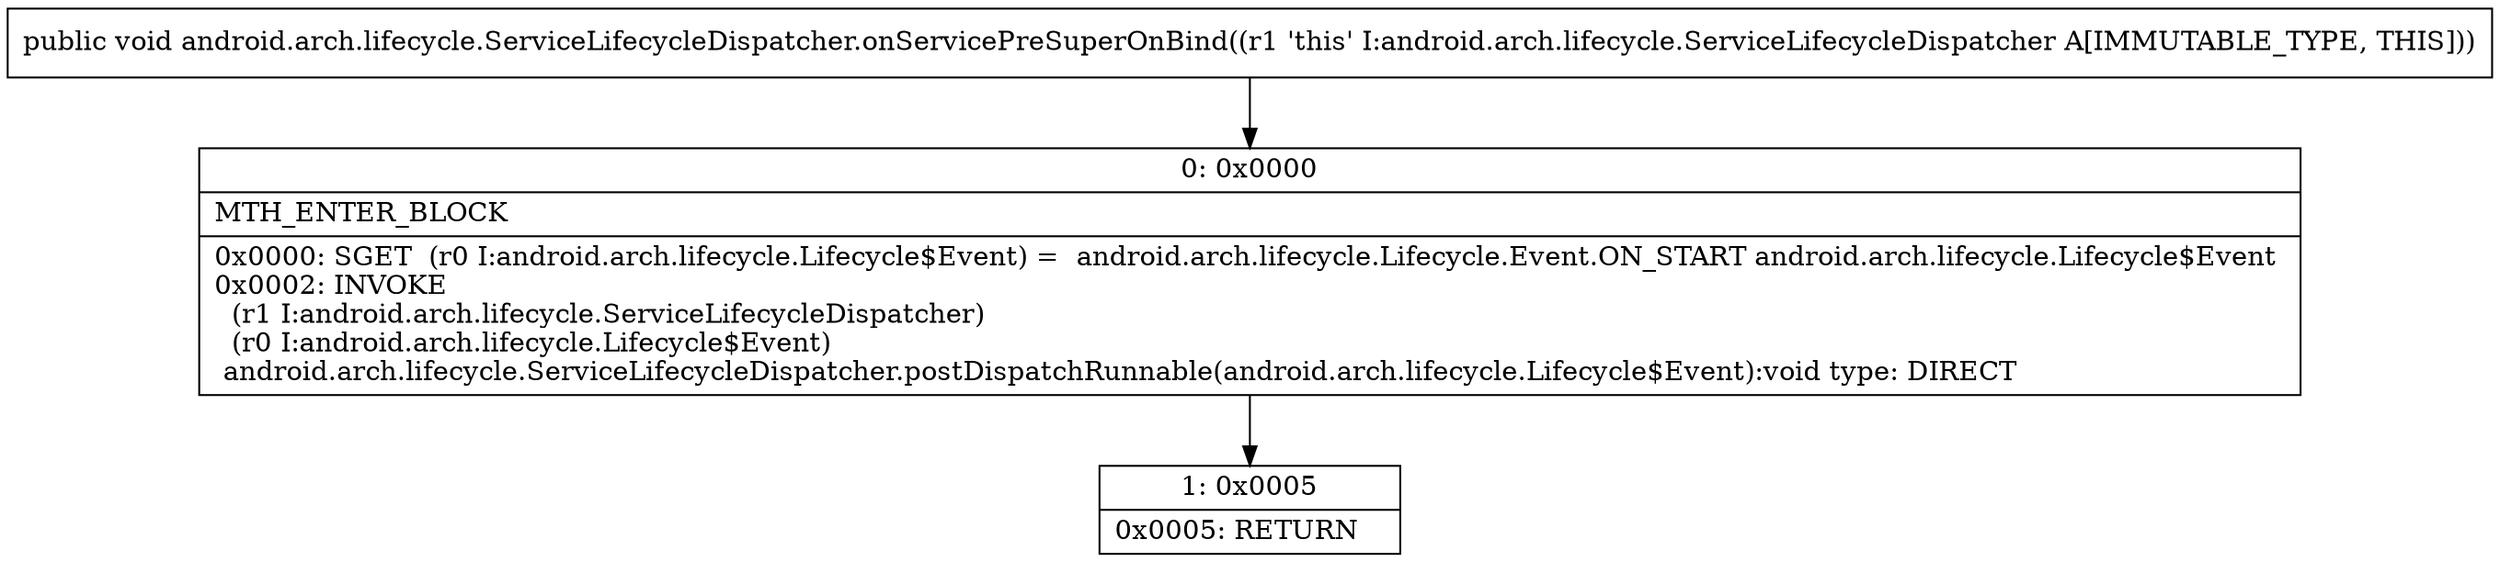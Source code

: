 digraph "CFG forandroid.arch.lifecycle.ServiceLifecycleDispatcher.onServicePreSuperOnBind()V" {
Node_0 [shape=record,label="{0\:\ 0x0000|MTH_ENTER_BLOCK\l|0x0000: SGET  (r0 I:android.arch.lifecycle.Lifecycle$Event) =  android.arch.lifecycle.Lifecycle.Event.ON_START android.arch.lifecycle.Lifecycle$Event \l0x0002: INVOKE  \l  (r1 I:android.arch.lifecycle.ServiceLifecycleDispatcher)\l  (r0 I:android.arch.lifecycle.Lifecycle$Event)\l android.arch.lifecycle.ServiceLifecycleDispatcher.postDispatchRunnable(android.arch.lifecycle.Lifecycle$Event):void type: DIRECT \l}"];
Node_1 [shape=record,label="{1\:\ 0x0005|0x0005: RETURN   \l}"];
MethodNode[shape=record,label="{public void android.arch.lifecycle.ServiceLifecycleDispatcher.onServicePreSuperOnBind((r1 'this' I:android.arch.lifecycle.ServiceLifecycleDispatcher A[IMMUTABLE_TYPE, THIS])) }"];
MethodNode -> Node_0;
Node_0 -> Node_1;
}


